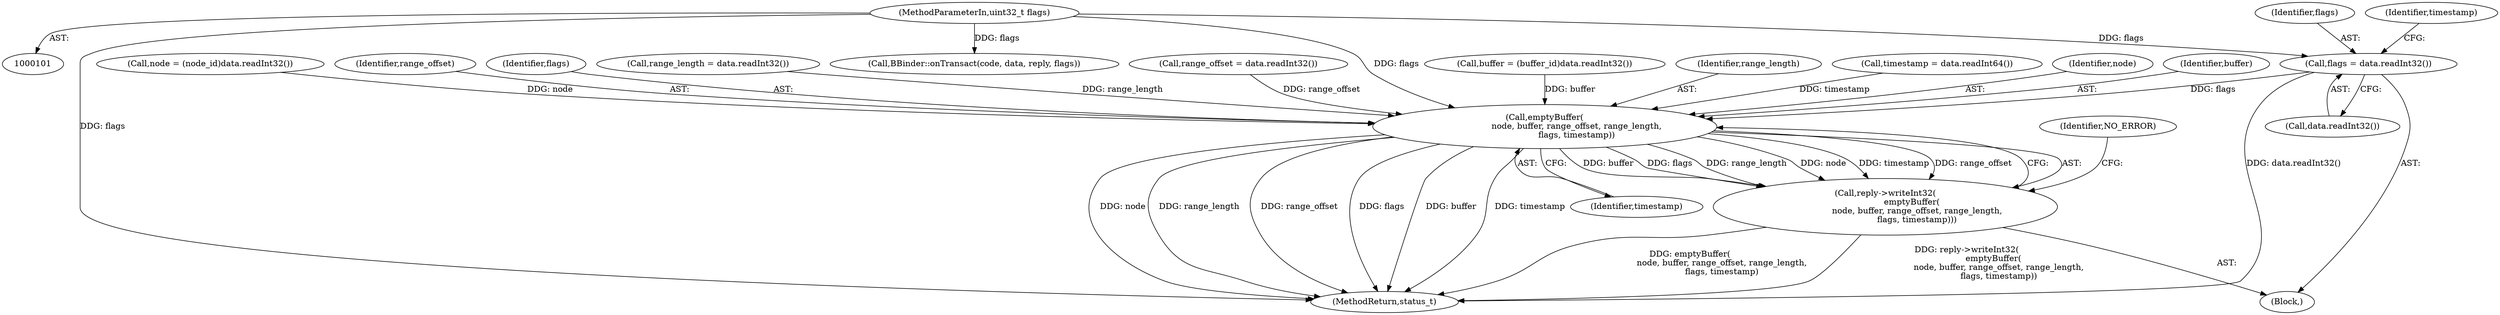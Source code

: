 digraph "0_Android_25be9ac20db51044e1b09ca67906355e4f328d48_0@API" {
"1000996" [label="(Call,flags = data.readInt32())"];
"1000105" [label="(MethodParameterIn,uint32_t flags)"];
"1001004" [label="(Call,emptyBuffer(\n                        node, buffer, range_offset, range_length,\n                        flags, timestamp))"];
"1001003" [label="(Call,reply->writeInt32(\n                    emptyBuffer(\n                        node, buffer, range_offset, range_length,\n                        flags, timestamp)))"];
"1001009" [label="(Identifier,flags)"];
"1001012" [label="(Identifier,NO_ERROR)"];
"1000996" [label="(Call,flags = data.readInt32())"];
"1000992" [label="(Call,range_length = data.readInt32())"];
"1000988" [label="(Call,range_offset = data.readInt32())"];
"1001010" [label="(Identifier,timestamp)"];
"1000998" [label="(Call,data.readInt32())"];
"1000982" [label="(Call,buffer = (buffer_id)data.readInt32())"];
"1000105" [label="(MethodParameterIn,uint32_t flags)"];
"1001000" [label="(Call,timestamp = data.readInt64())"];
"1001005" [label="(Identifier,node)"];
"1000970" [label="(Block,)"];
"1001006" [label="(Identifier,buffer)"];
"1000997" [label="(Identifier,flags)"];
"1001004" [label="(Call,emptyBuffer(\n                        node, buffer, range_offset, range_length,\n                        flags, timestamp))"];
"1001003" [label="(Call,reply->writeInt32(\n                    emptyBuffer(\n                        node, buffer, range_offset, range_length,\n                        flags, timestamp)))"];
"1001051" [label="(Call,BBinder::onTransact(code, data, reply, flags))"];
"1001001" [label="(Identifier,timestamp)"];
"1000976" [label="(Call,node = (node_id)data.readInt32())"];
"1001056" [label="(MethodReturn,status_t)"];
"1001008" [label="(Identifier,range_length)"];
"1001007" [label="(Identifier,range_offset)"];
"1000996" -> "1000970"  [label="AST: "];
"1000996" -> "1000998"  [label="CFG: "];
"1000997" -> "1000996"  [label="AST: "];
"1000998" -> "1000996"  [label="AST: "];
"1001001" -> "1000996"  [label="CFG: "];
"1000996" -> "1001056"  [label="DDG: data.readInt32()"];
"1000105" -> "1000996"  [label="DDG: flags"];
"1000996" -> "1001004"  [label="DDG: flags"];
"1000105" -> "1000101"  [label="AST: "];
"1000105" -> "1001056"  [label="DDG: flags"];
"1000105" -> "1001004"  [label="DDG: flags"];
"1000105" -> "1001051"  [label="DDG: flags"];
"1001004" -> "1001003"  [label="AST: "];
"1001004" -> "1001010"  [label="CFG: "];
"1001005" -> "1001004"  [label="AST: "];
"1001006" -> "1001004"  [label="AST: "];
"1001007" -> "1001004"  [label="AST: "];
"1001008" -> "1001004"  [label="AST: "];
"1001009" -> "1001004"  [label="AST: "];
"1001010" -> "1001004"  [label="AST: "];
"1001003" -> "1001004"  [label="CFG: "];
"1001004" -> "1001056"  [label="DDG: range_length"];
"1001004" -> "1001056"  [label="DDG: range_offset"];
"1001004" -> "1001056"  [label="DDG: flags"];
"1001004" -> "1001056"  [label="DDG: node"];
"1001004" -> "1001056"  [label="DDG: buffer"];
"1001004" -> "1001056"  [label="DDG: timestamp"];
"1001004" -> "1001003"  [label="DDG: buffer"];
"1001004" -> "1001003"  [label="DDG: flags"];
"1001004" -> "1001003"  [label="DDG: range_length"];
"1001004" -> "1001003"  [label="DDG: node"];
"1001004" -> "1001003"  [label="DDG: timestamp"];
"1001004" -> "1001003"  [label="DDG: range_offset"];
"1000976" -> "1001004"  [label="DDG: node"];
"1000982" -> "1001004"  [label="DDG: buffer"];
"1000988" -> "1001004"  [label="DDG: range_offset"];
"1000992" -> "1001004"  [label="DDG: range_length"];
"1001000" -> "1001004"  [label="DDG: timestamp"];
"1001003" -> "1000970"  [label="AST: "];
"1001012" -> "1001003"  [label="CFG: "];
"1001003" -> "1001056"  [label="DDG: reply->writeInt32(\n                    emptyBuffer(\n                        node, buffer, range_offset, range_length,\n                        flags, timestamp))"];
"1001003" -> "1001056"  [label="DDG: emptyBuffer(\n                        node, buffer, range_offset, range_length,\n                        flags, timestamp)"];
}
